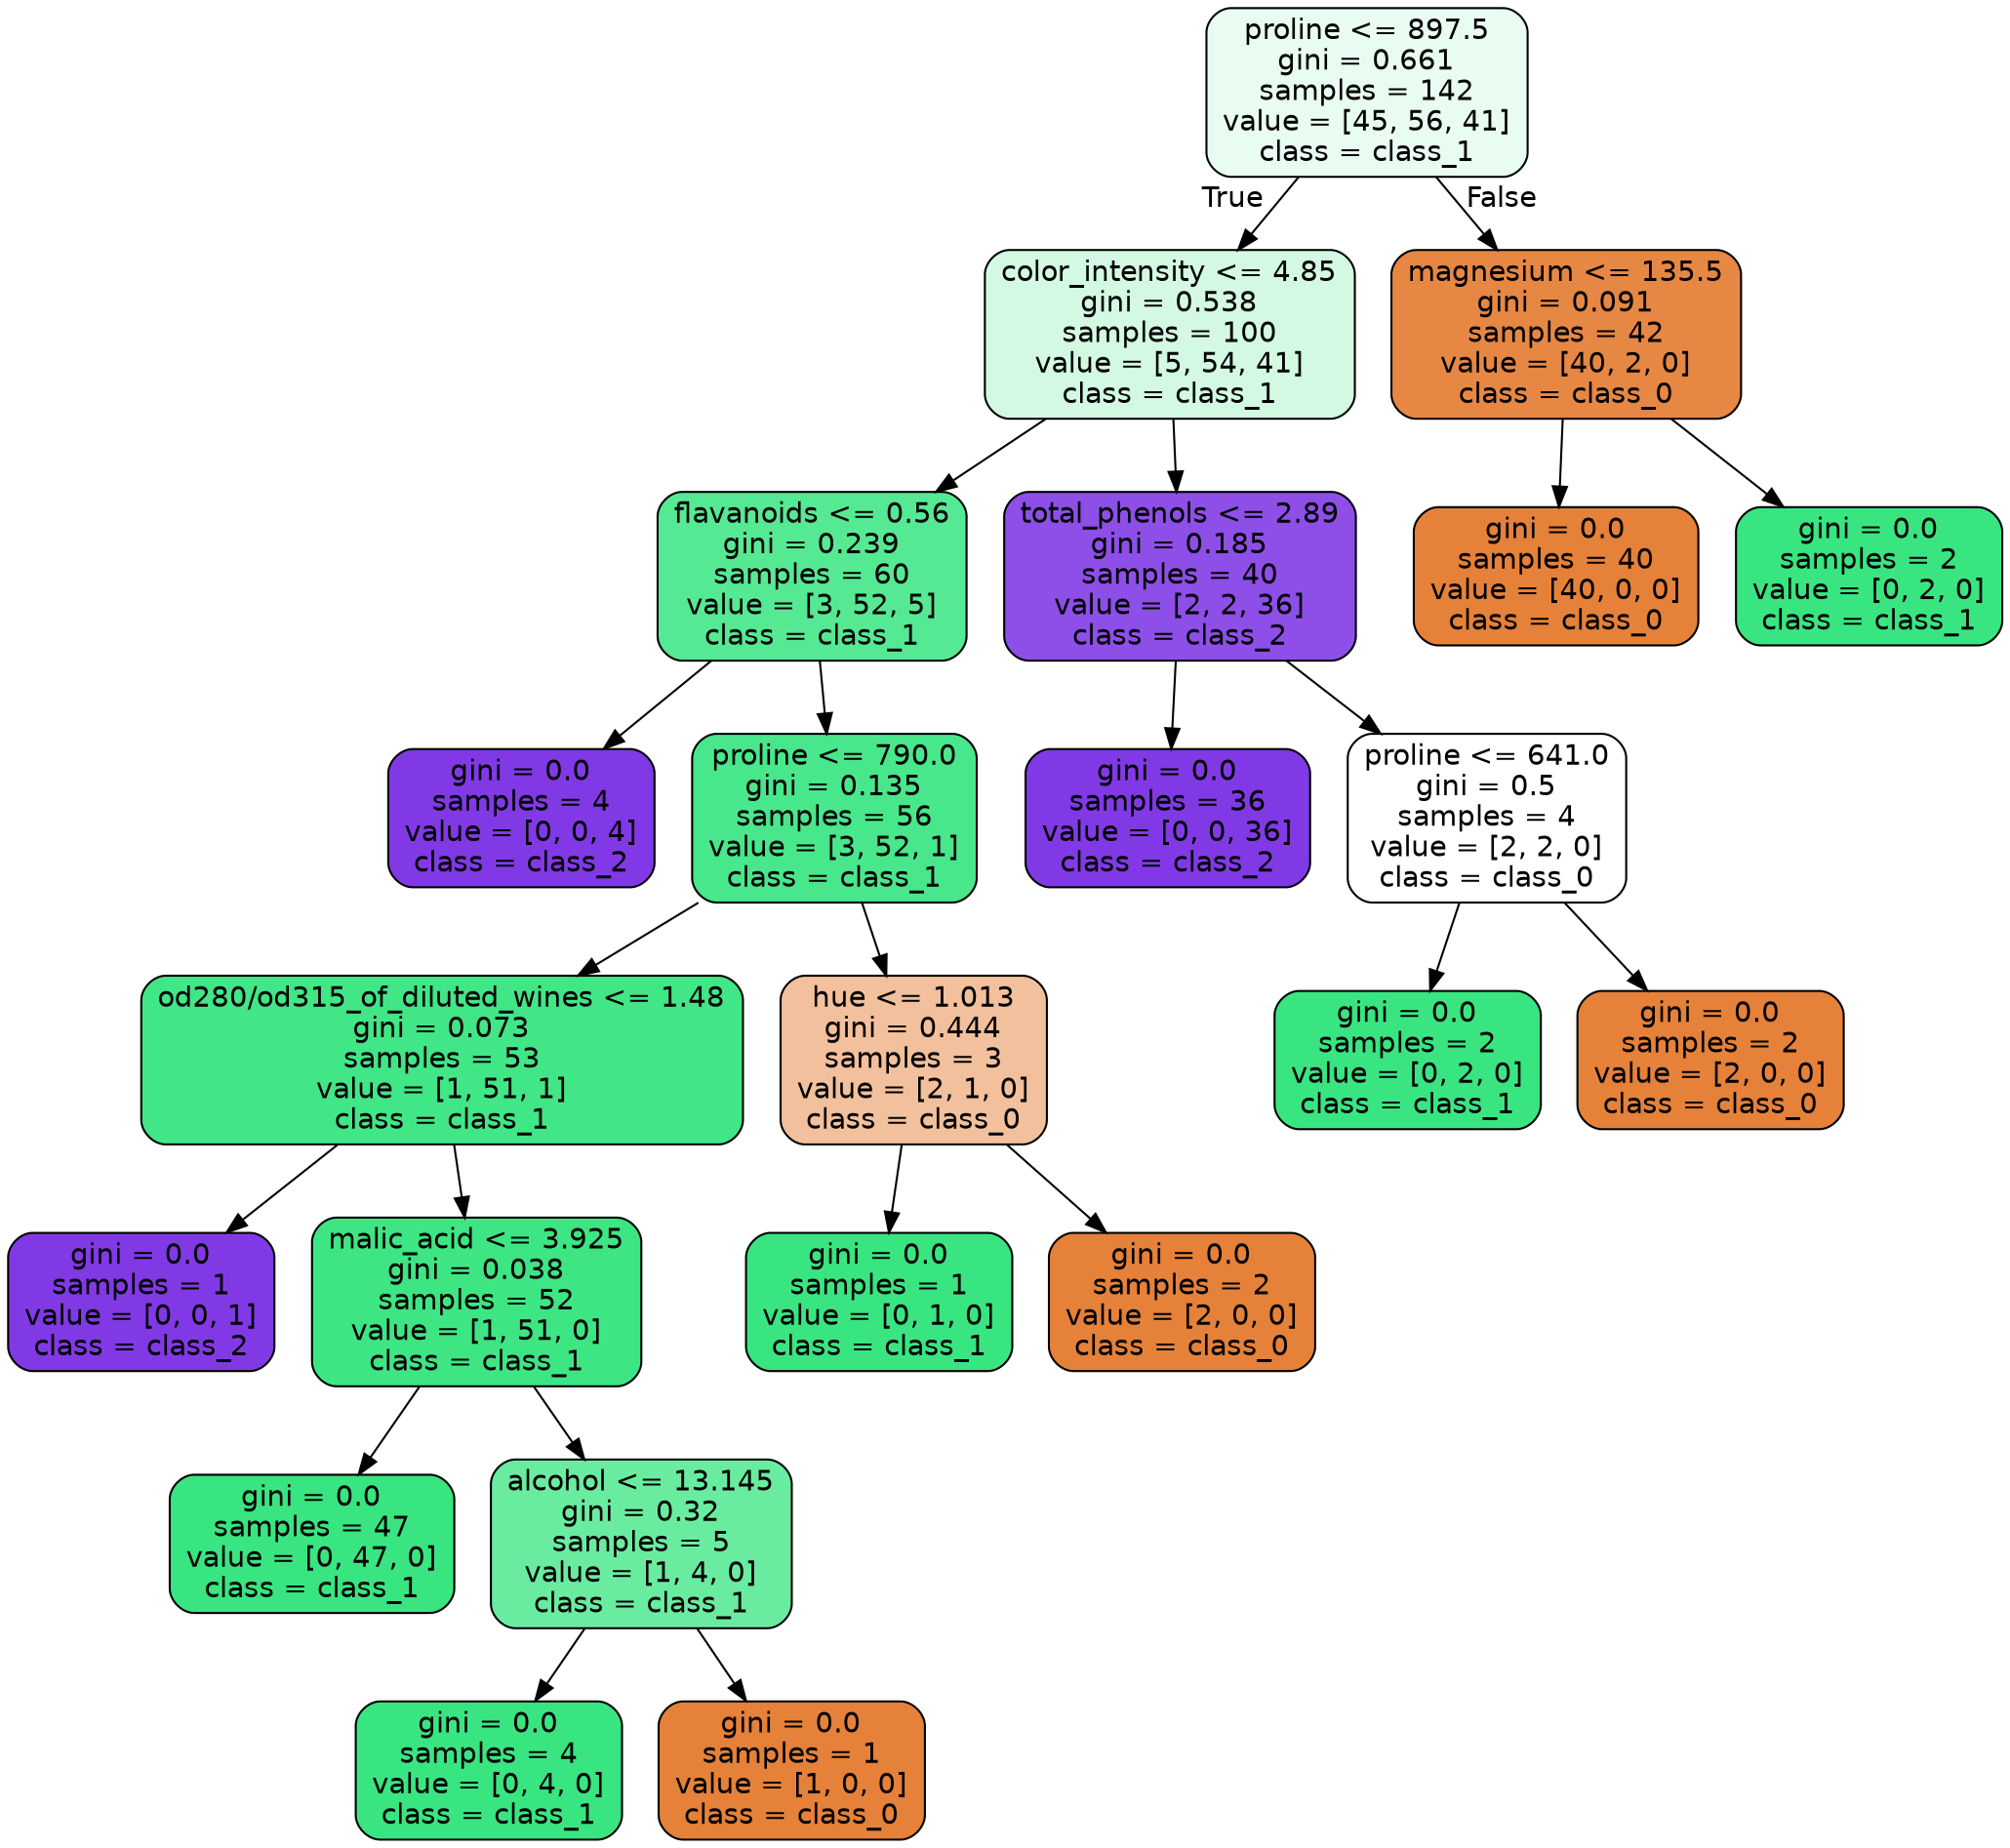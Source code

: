 digraph Tree {
node [shape=box, style="filled, rounded", color="black", fontname=helvetica] ;
edge [fontname=helvetica] ;
0 [label="proline <= 897.5\ngini = 0.661\nsamples = 142\nvalue = [45, 56, 41]\nclass = class_1", fillcolor="#e9fcf1"] ;
1 [label="color_intensity <= 4.85\ngini = 0.538\nsamples = 100\nvalue = [5, 54, 41]\nclass = class_1", fillcolor="#d3f9e3"] ;
0 -> 1 [labeldistance=2.5, labelangle=45, headlabel="True"] ;
2 [label="flavanoids <= 0.56\ngini = 0.239\nsamples = 60\nvalue = [3, 52, 5]\nclass = class_1", fillcolor="#56e993"] ;
1 -> 2 ;
3 [label="gini = 0.0\nsamples = 4\nvalue = [0, 0, 4]\nclass = class_2", fillcolor="#8139e5"] ;
2 -> 3 ;
4 [label="proline <= 790.0\ngini = 0.135\nsamples = 56\nvalue = [3, 52, 1]\nclass = class_1", fillcolor="#48e78b"] ;
2 -> 4 ;
5 [label="od280/od315_of_diluted_wines <= 1.48\ngini = 0.073\nsamples = 53\nvalue = [1, 51, 1]\nclass = class_1", fillcolor="#41e686"] ;
4 -> 5 ;
6 [label="gini = 0.0\nsamples = 1\nvalue = [0, 0, 1]\nclass = class_2", fillcolor="#8139e5"] ;
5 -> 6 ;
7 [label="malic_acid <= 3.925\ngini = 0.038\nsamples = 52\nvalue = [1, 51, 0]\nclass = class_1", fillcolor="#3de683"] ;
5 -> 7 ;
8 [label="gini = 0.0\nsamples = 47\nvalue = [0, 47, 0]\nclass = class_1", fillcolor="#39e581"] ;
7 -> 8 ;
9 [label="alcohol <= 13.145\ngini = 0.32\nsamples = 5\nvalue = [1, 4, 0]\nclass = class_1", fillcolor="#6aeca0"] ;
7 -> 9 ;
10 [label="gini = 0.0\nsamples = 4\nvalue = [0, 4, 0]\nclass = class_1", fillcolor="#39e581"] ;
9 -> 10 ;
11 [label="gini = 0.0\nsamples = 1\nvalue = [1, 0, 0]\nclass = class_0", fillcolor="#e58139"] ;
9 -> 11 ;
12 [label="hue <= 1.013\ngini = 0.444\nsamples = 3\nvalue = [2, 1, 0]\nclass = class_0", fillcolor="#f2c09c"] ;
4 -> 12 ;
13 [label="gini = 0.0\nsamples = 1\nvalue = [0, 1, 0]\nclass = class_1", fillcolor="#39e581"] ;
12 -> 13 ;
14 [label="gini = 0.0\nsamples = 2\nvalue = [2, 0, 0]\nclass = class_0", fillcolor="#e58139"] ;
12 -> 14 ;
15 [label="total_phenols <= 2.89\ngini = 0.185\nsamples = 40\nvalue = [2, 2, 36]\nclass = class_2", fillcolor="#8e4ee8"] ;
1 -> 15 ;
16 [label="gini = 0.0\nsamples = 36\nvalue = [0, 0, 36]\nclass = class_2", fillcolor="#8139e5"] ;
15 -> 16 ;
17 [label="proline <= 641.0\ngini = 0.5\nsamples = 4\nvalue = [2, 2, 0]\nclass = class_0", fillcolor="#ffffff"] ;
15 -> 17 ;
18 [label="gini = 0.0\nsamples = 2\nvalue = [0, 2, 0]\nclass = class_1", fillcolor="#39e581"] ;
17 -> 18 ;
19 [label="gini = 0.0\nsamples = 2\nvalue = [2, 0, 0]\nclass = class_0", fillcolor="#e58139"] ;
17 -> 19 ;
20 [label="magnesium <= 135.5\ngini = 0.091\nsamples = 42\nvalue = [40, 2, 0]\nclass = class_0", fillcolor="#e68743"] ;
0 -> 20 [labeldistance=2.5, labelangle=-45, headlabel="False"] ;
21 [label="gini = 0.0\nsamples = 40\nvalue = [40, 0, 0]\nclass = class_0", fillcolor="#e58139"] ;
20 -> 21 ;
22 [label="gini = 0.0\nsamples = 2\nvalue = [0, 2, 0]\nclass = class_1", fillcolor="#39e581"] ;
20 -> 22 ;
}
